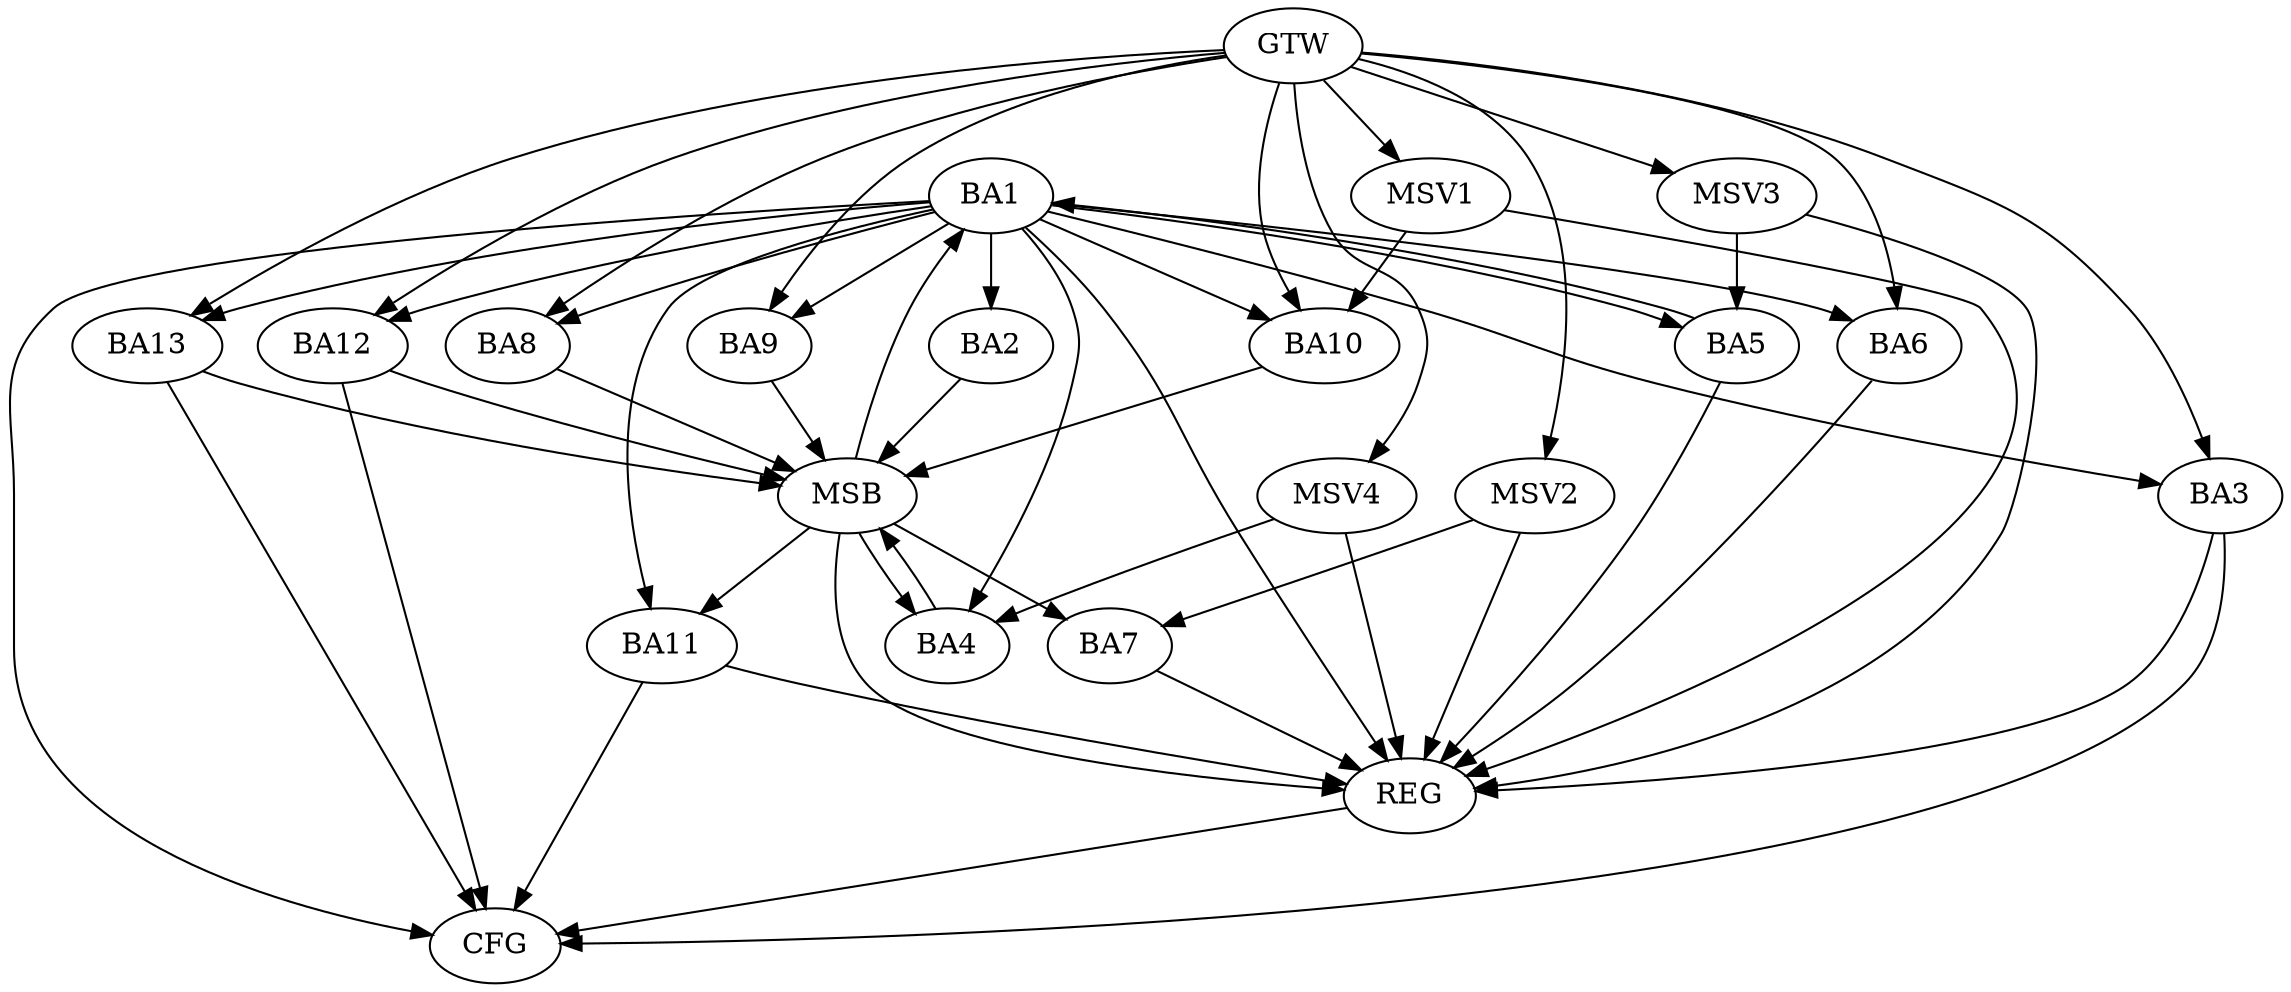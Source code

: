 strict digraph G {
  BA1 [ label="BA1" ];
  BA2 [ label="BA2" ];
  BA3 [ label="BA3" ];
  BA4 [ label="BA4" ];
  BA5 [ label="BA5" ];
  BA6 [ label="BA6" ];
  BA7 [ label="BA7" ];
  BA8 [ label="BA8" ];
  BA9 [ label="BA9" ];
  BA10 [ label="BA10" ];
  BA11 [ label="BA11" ];
  BA12 [ label="BA12" ];
  BA13 [ label="BA13" ];
  GTW [ label="GTW" ];
  REG [ label="REG" ];
  MSB [ label="MSB" ];
  CFG [ label="CFG" ];
  MSV1 [ label="MSV1" ];
  MSV2 [ label="MSV2" ];
  MSV3 [ label="MSV3" ];
  MSV4 [ label="MSV4" ];
  BA1 -> BA2;
  BA5 -> BA1;
  GTW -> BA3;
  GTW -> BA6;
  GTW -> BA8;
  GTW -> BA9;
  GTW -> BA10;
  GTW -> BA12;
  GTW -> BA13;
  BA1 -> REG;
  BA3 -> REG;
  BA5 -> REG;
  BA6 -> REG;
  BA7 -> REG;
  BA11 -> REG;
  BA2 -> MSB;
  MSB -> BA1;
  MSB -> REG;
  BA4 -> MSB;
  BA8 -> MSB;
  MSB -> BA4;
  BA9 -> MSB;
  MSB -> BA7;
  BA10 -> MSB;
  BA12 -> MSB;
  BA13 -> MSB;
  MSB -> BA11;
  BA13 -> CFG;
  BA12 -> CFG;
  BA3 -> CFG;
  BA1 -> CFG;
  BA11 -> CFG;
  REG -> CFG;
  BA1 -> BA3;
  BA1 -> BA11;
  BA1 -> BA10;
  BA1 -> BA4;
  BA1 -> BA8;
  BA1 -> BA5;
  BA1 -> BA12;
  BA1 -> BA13;
  BA1 -> BA6;
  BA1 -> BA9;
  MSV1 -> BA10;
  GTW -> MSV1;
  MSV1 -> REG;
  MSV2 -> BA7;
  GTW -> MSV2;
  MSV2 -> REG;
  MSV3 -> BA5;
  GTW -> MSV3;
  MSV3 -> REG;
  MSV4 -> BA4;
  GTW -> MSV4;
  MSV4 -> REG;
}
